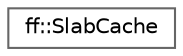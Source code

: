 digraph "类继承关系图"
{
 // LATEX_PDF_SIZE
  bgcolor="transparent";
  edge [fontname=Helvetica,fontsize=10,labelfontname=Helvetica,labelfontsize=10];
  node [fontname=Helvetica,fontsize=10,shape=box,height=0.2,width=0.4];
  rankdir="LR";
  Node0 [id="Node000000",label="ff::SlabCache",height=0.2,width=0.4,color="grey40", fillcolor="white", style="filled",URL="$classff_1_1_slab_cache.html",tooltip=" "];
}
